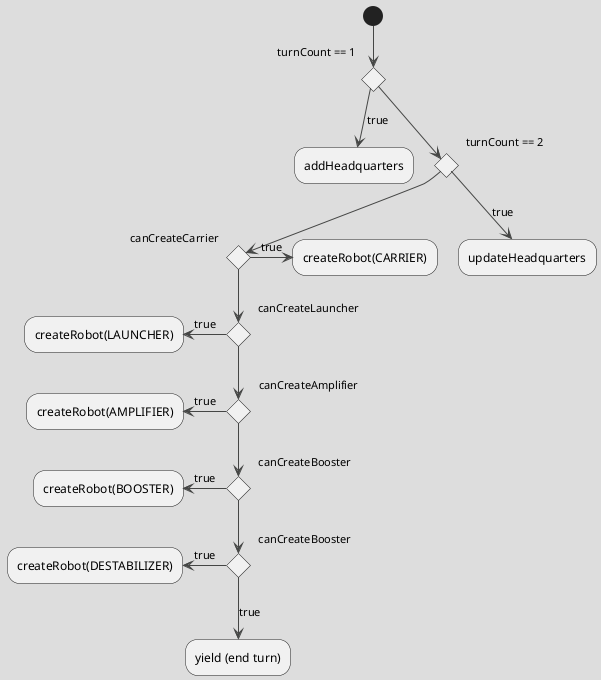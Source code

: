 @startuml "Headquarters-Strategy"

!theme toy 

(*) --> if "turnCount == 1" then
  -->[true] "addHeadquarters" as a1
else
  if "turnCount == 2" then
    -->[true] "updateHeadquarters" as a3
  else
    if "canCreateCarrier" then
      -left->[true] "createRobot(CARRIER)"
    else
      if "canCreateLauncher" then
        -left->[true] "createRobot(LAUNCHER)"
      else
        if "canCreateAmplifier" then
          -left->[true] "createRobot(AMPLIFIER)"
        else
          if "canCreateBooster" then
            -left->[true] "createRobot(BOOSTER)"
          else
            if "canCreateBooster" then
              -left->[true] "createRobot(DESTABILIZER)"
            else
              -->[true] "yield (end turn)"
            endif
          endif
      endif
    endif
  endif

' else

'   ->[false] "action 2"

endif

' a3 --> if "last test" then
'   --> "action 7"
' else
'   -> "action 8"
' endif
@enduml

' (*) --> if "turnCount == 1" then

'   -->[true] "addHeadquarters"

'   if "turnCount == 2" then
'     -> "updateHeadquarters" as a3
'   else
'     if "canCreateCarrier" then
'       -left-> "createRobot(CARRIER)"
'     else
'       --> "action 6"
'     endif
'   endif

' else

'   ->[false] "action 2"

' endif

' a3 --> if "last test" then
'   --> "action 7"
' else
'   -> "action 8"
' endif
